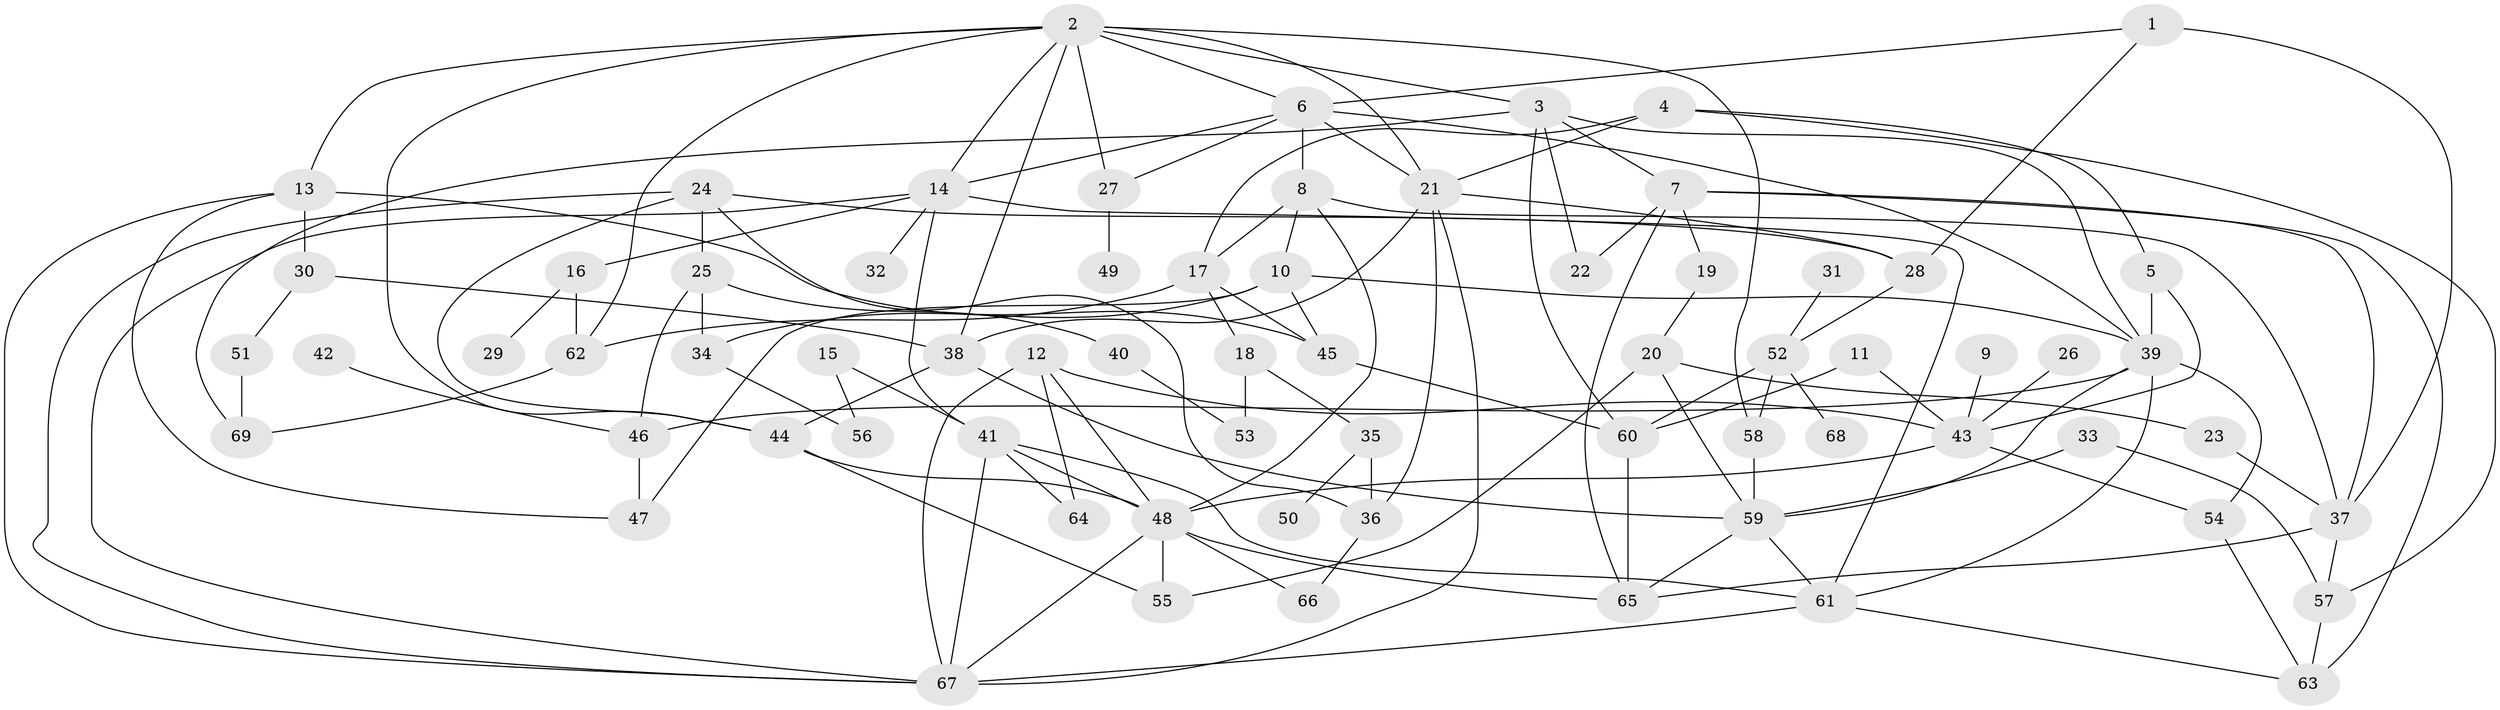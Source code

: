 // original degree distribution, {2: 0.21897810218978103, 8: 0.014598540145985401, 7: 0.021897810218978103, 3: 0.26277372262773724, 10: 0.0072992700729927005, 6: 0.0364963503649635, 4: 0.12408759124087591, 5: 0.08759124087591241, 1: 0.22627737226277372}
// Generated by graph-tools (version 1.1) at 2025/01/03/09/25 03:01:06]
// undirected, 69 vertices, 133 edges
graph export_dot {
graph [start="1"]
  node [color=gray90,style=filled];
  1;
  2;
  3;
  4;
  5;
  6;
  7;
  8;
  9;
  10;
  11;
  12;
  13;
  14;
  15;
  16;
  17;
  18;
  19;
  20;
  21;
  22;
  23;
  24;
  25;
  26;
  27;
  28;
  29;
  30;
  31;
  32;
  33;
  34;
  35;
  36;
  37;
  38;
  39;
  40;
  41;
  42;
  43;
  44;
  45;
  46;
  47;
  48;
  49;
  50;
  51;
  52;
  53;
  54;
  55;
  56;
  57;
  58;
  59;
  60;
  61;
  62;
  63;
  64;
  65;
  66;
  67;
  68;
  69;
  1 -- 6 [weight=1.0];
  1 -- 28 [weight=1.0];
  1 -- 37 [weight=1.0];
  2 -- 3 [weight=1.0];
  2 -- 6 [weight=1.0];
  2 -- 13 [weight=1.0];
  2 -- 14 [weight=1.0];
  2 -- 21 [weight=1.0];
  2 -- 27 [weight=1.0];
  2 -- 38 [weight=1.0];
  2 -- 44 [weight=1.0];
  2 -- 58 [weight=1.0];
  2 -- 62 [weight=1.0];
  3 -- 7 [weight=1.0];
  3 -- 22 [weight=1.0];
  3 -- 39 [weight=1.0];
  3 -- 60 [weight=1.0];
  3 -- 69 [weight=1.0];
  4 -- 5 [weight=1.0];
  4 -- 17 [weight=1.0];
  4 -- 21 [weight=1.0];
  4 -- 57 [weight=1.0];
  5 -- 39 [weight=1.0];
  5 -- 43 [weight=1.0];
  6 -- 8 [weight=1.0];
  6 -- 14 [weight=1.0];
  6 -- 21 [weight=1.0];
  6 -- 27 [weight=1.0];
  6 -- 39 [weight=1.0];
  7 -- 19 [weight=1.0];
  7 -- 22 [weight=1.0];
  7 -- 37 [weight=1.0];
  7 -- 63 [weight=1.0];
  7 -- 65 [weight=1.0];
  8 -- 10 [weight=1.0];
  8 -- 17 [weight=1.0];
  8 -- 37 [weight=1.0];
  8 -- 48 [weight=1.0];
  9 -- 43 [weight=1.0];
  10 -- 34 [weight=1.0];
  10 -- 39 [weight=1.0];
  10 -- 45 [weight=1.0];
  10 -- 47 [weight=1.0];
  11 -- 43 [weight=1.0];
  11 -- 60 [weight=1.0];
  12 -- 43 [weight=1.0];
  12 -- 48 [weight=1.0];
  12 -- 64 [weight=1.0];
  12 -- 67 [weight=1.0];
  13 -- 30 [weight=1.0];
  13 -- 45 [weight=1.0];
  13 -- 47 [weight=1.0];
  13 -- 67 [weight=1.0];
  14 -- 16 [weight=1.0];
  14 -- 32 [weight=1.0];
  14 -- 41 [weight=1.0];
  14 -- 61 [weight=1.0];
  14 -- 67 [weight=1.0];
  15 -- 41 [weight=1.0];
  15 -- 56 [weight=1.0];
  16 -- 29 [weight=1.0];
  16 -- 62 [weight=1.0];
  17 -- 18 [weight=1.0];
  17 -- 45 [weight=1.0];
  17 -- 62 [weight=1.0];
  18 -- 35 [weight=1.0];
  18 -- 53 [weight=1.0];
  19 -- 20 [weight=1.0];
  20 -- 23 [weight=1.0];
  20 -- 55 [weight=1.0];
  20 -- 59 [weight=1.0];
  21 -- 28 [weight=1.0];
  21 -- 36 [weight=1.0];
  21 -- 38 [weight=1.0];
  21 -- 67 [weight=1.0];
  23 -- 37 [weight=1.0];
  24 -- 25 [weight=1.0];
  24 -- 28 [weight=1.0];
  24 -- 36 [weight=1.0];
  24 -- 44 [weight=1.0];
  24 -- 67 [weight=1.0];
  25 -- 34 [weight=1.0];
  25 -- 40 [weight=1.0];
  25 -- 46 [weight=1.0];
  26 -- 43 [weight=1.0];
  27 -- 49 [weight=1.0];
  28 -- 52 [weight=1.0];
  30 -- 38 [weight=1.0];
  30 -- 51 [weight=1.0];
  31 -- 52 [weight=1.0];
  33 -- 57 [weight=1.0];
  33 -- 59 [weight=1.0];
  34 -- 56 [weight=1.0];
  35 -- 36 [weight=1.0];
  35 -- 50 [weight=1.0];
  36 -- 66 [weight=1.0];
  37 -- 57 [weight=1.0];
  37 -- 65 [weight=1.0];
  38 -- 44 [weight=1.0];
  38 -- 59 [weight=1.0];
  39 -- 46 [weight=1.0];
  39 -- 54 [weight=1.0];
  39 -- 59 [weight=1.0];
  39 -- 61 [weight=1.0];
  40 -- 53 [weight=1.0];
  41 -- 48 [weight=1.0];
  41 -- 61 [weight=1.0];
  41 -- 64 [weight=1.0];
  41 -- 67 [weight=1.0];
  42 -- 46 [weight=1.0];
  43 -- 48 [weight=1.0];
  43 -- 54 [weight=1.0];
  44 -- 48 [weight=1.0];
  44 -- 55 [weight=1.0];
  45 -- 60 [weight=1.0];
  46 -- 47 [weight=1.0];
  48 -- 55 [weight=1.0];
  48 -- 65 [weight=1.0];
  48 -- 66 [weight=1.0];
  48 -- 67 [weight=1.0];
  51 -- 69 [weight=1.0];
  52 -- 58 [weight=1.0];
  52 -- 60 [weight=1.0];
  52 -- 68 [weight=1.0];
  54 -- 63 [weight=1.0];
  57 -- 63 [weight=1.0];
  58 -- 59 [weight=1.0];
  59 -- 61 [weight=1.0];
  59 -- 65 [weight=1.0];
  60 -- 65 [weight=1.0];
  61 -- 63 [weight=1.0];
  61 -- 67 [weight=1.0];
  62 -- 69 [weight=1.0];
}
